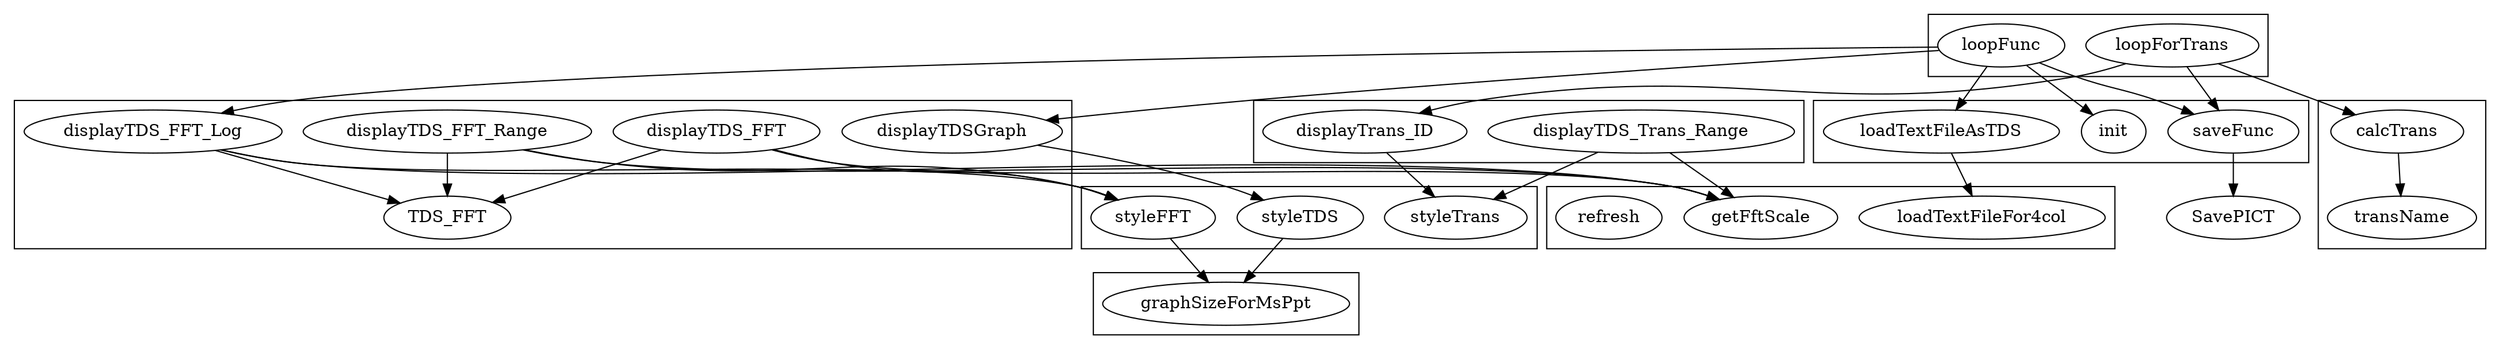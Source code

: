// function dependance

digraph function{
	//subgraph cluster_IgorStandardFunction{
	/*	LoadWave
		Rename
		CheckName
		DimSize
		round
		SavePICT
		Display
		SetScale
		SetAxis
		ModifyGraph
		log
		DelayUpdate
		Make
		FFT
	*/
	//}
	///////////////////////////////////////
	// loop Functions
	///////////////////////////////////////
	subgraph cluster_loop{
		loopFunc
		loopForTrans
	}

	loopFunc -> {
		init
		loadTextFileAsTDS
		displayTDSGraph
		saveFunc
		displayTDS_FFT_Log
	}

	loopForTrans -> {
		calcTrans
		displayTrans_ID
		saveFunc
	}

	///////////////////////////////////////
	// Public Functions
	///////////////////////////////////////
	subgraph cluster_PublicFunctions{
		saveFunc
		init
		loadTextFileAsTDS
	}
	subgraph cluster_displayFunctions{
		// for Display
		displayTDSGraph
		displayTDS_FFT
		displayTDS_FFT_Range
		displayTDS_FFT_Log

		TDS_FFT
	}
	subgraph cluster_displayTransFunctions{
		displayTDS_Trans_Range
		displayTrans_ID
	}
	subgraph cluster_tmp{
		transName

		calcTrans

	}
	saveFunc -> SavePICT
	loadTextFileAsTDS -> {
		loadTextFileFor4col
		// init
	}

	// for display /////////////////////
	displayTDSGraph -> {
	//	Display
		styleTDS
	}
	displayTDS_FFT -> {
		TDS_FFT
	//	Display
		styleFFT
		getFftScale
	//	SetScale
	}
	displayTDS_FFT_Range -> {
		TDS_FFT
	//	Display
		styleFFT
		getFftScale
	//	SetScale
	//	SetAxis
	}
	displayTDS_FFT_Log -> {
		TDS_FFT
	//	Display
		styleFFT
		getFftScale
	//	SetScale
	//	SetAxis
	//	ModifyGraph
	//	log
	//	DelayUpdate
	}
	///////////////////
	TDS_FFT -> {
	//	FFT
	//	DelayUpdate
	}

	displayTDS_Trans_Range -> {
	//	Display
		styleTrans
		getFftScale
	//	SetScale
	//	SetAxis
	}

	calcTrans -> {
	//	DimSize
	//	Make
		transName
	//	Rename
	}

	displayTrans_ID -> {
	//	Display
		styleTrans
	//	SetScale
	//	DimSize
	//	SetAxis
	}



	///////////////////////////////////////
	// Graph Style
	///////////////////////////////////////
	subgraph cluster_GraphStyle{
		styleFFT
		styleTDS
		styleTrans
	}

	subgraph cluster_GraphStylePrivate{
		graphSizeForMsPpt
	}

	styleFFT -> graphSizeForMsPpt
	styleTDS -> graphSizeForMsPpt

	///////////////////////////////////////
	// General Functions
	///////////////////////////////////////
	subgraph cluster_GeneralFunctions{
		loadTextFileFor4col
		getFftScale
		refresh
	}

	getFftScale -> {
	//	DimSize
	//	round
	}
	loadTextFileFor4col -> {
	//	LoadWave
	//	Rename
	//	CheckName
	}


}